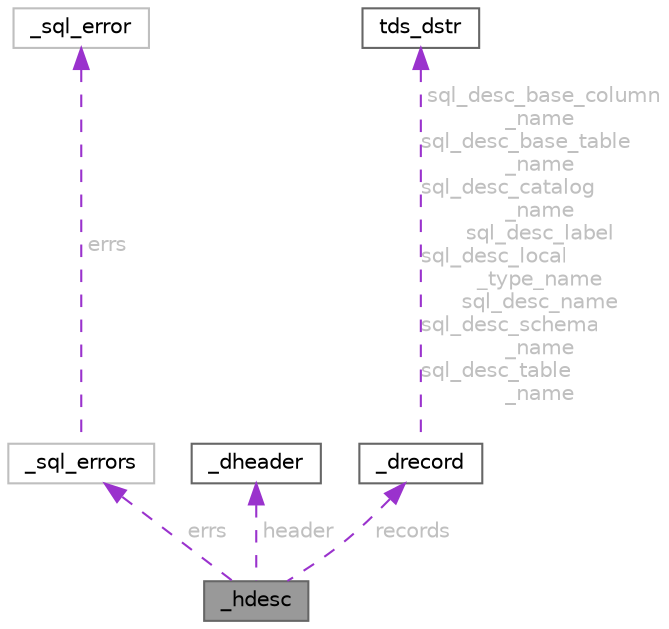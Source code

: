 digraph "_hdesc"
{
 // LATEX_PDF_SIZE
  bgcolor="transparent";
  edge [fontname=Helvetica,fontsize=10,labelfontname=Helvetica,labelfontsize=10];
  node [fontname=Helvetica,fontsize=10,shape=box,height=0.2,width=0.4];
  Node1 [id="Node000001",label="_hdesc",height=0.2,width=0.4,color="gray40", fillcolor="grey60", style="filled", fontcolor="black",tooltip=" "];
  Node2 -> Node1 [id="edge1_Node000001_Node000002",dir="back",color="darkorchid3",style="dashed",tooltip=" ",label=" errs",fontcolor="grey" ];
  Node2 [id="Node000002",label="_sql_errors",height=0.2,width=0.4,color="grey75", fillcolor="white", style="filled",URL="$a01050.html",tooltip=" "];
  Node3 -> Node2 [id="edge2_Node000002_Node000003",dir="back",color="darkorchid3",style="dashed",tooltip=" ",label=" errs",fontcolor="grey" ];
  Node3 [id="Node000003",label="_sql_error",height=0.2,width=0.4,color="grey75", fillcolor="white", style="filled",URL="$a01046.html",tooltip=" "];
  Node4 -> Node1 [id="edge3_Node000001_Node000004",dir="back",color="darkorchid3",style="dashed",tooltip=" ",label=" header",fontcolor="grey" ];
  Node4 [id="Node000004",label="_dheader",height=0.2,width=0.4,color="gray40", fillcolor="white", style="filled",URL="$a01054.html",tooltip="Descriptor header."];
  Node5 -> Node1 [id="edge4_Node000001_Node000005",dir="back",color="darkorchid3",style="dashed",tooltip=" ",label=" records",fontcolor="grey" ];
  Node5 [id="Node000005",label="_drecord",height=0.2,width=0.4,color="gray40", fillcolor="white", style="filled",URL="$a01058.html",tooltip="Descriptor record."];
  Node6 -> Node5 [id="edge5_Node000005_Node000006",dir="back",color="darkorchid3",style="dashed",tooltip=" ",label=" sql_desc_base_column\l_name\nsql_desc_base_table\l_name\nsql_desc_catalog\l_name\nsql_desc_label\nsql_desc_local\l_type_name\nsql_desc_name\nsql_desc_schema\l_name\nsql_desc_table\l_name",fontcolor="grey" ];
  Node6 [id="Node000006",label="tds_dstr",height=0.2,width=0.4,color="gray40", fillcolor="white", style="filled",URL="$a01362.html",tooltip="Structure to hold a string."];
}
